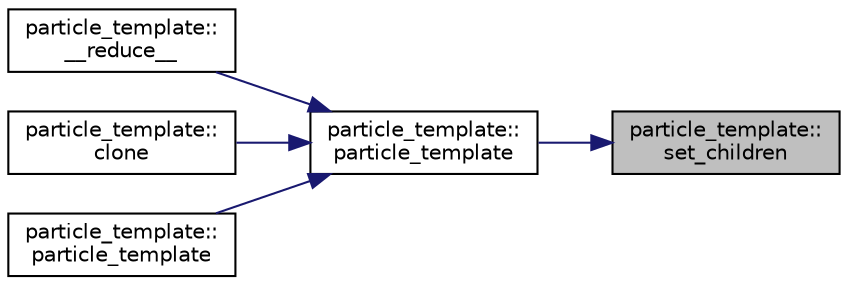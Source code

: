 digraph "particle_template::set_children"
{
 // INTERACTIVE_SVG=YES
 // LATEX_PDF_SIZE
  edge [fontname="Helvetica",fontsize="10",labelfontname="Helvetica",labelfontsize="10"];
  node [fontname="Helvetica",fontsize="10",shape=record];
  rankdir="RL";
  Node1 [label="particle_template::\lset_children",height=0.2,width=0.4,color="black", fillcolor="grey75", style="filled", fontcolor="black",tooltip=" "];
  Node1 -> Node2 [dir="back",color="midnightblue",fontsize="10",style="solid",fontname="Helvetica"];
  Node2 [label="particle_template::\lparticle_template",height=0.2,width=0.4,color="black", fillcolor="white", style="filled",URL="$classparticle__template.html#ab527ed22f6d67969247a0be9dda0165f",tooltip=" "];
  Node2 -> Node3 [dir="back",color="midnightblue",fontsize="10",style="solid",fontname="Helvetica"];
  Node3 [label="particle_template::\l__reduce__",height=0.2,width=0.4,color="black", fillcolor="white", style="filled",URL="$classparticle__template.html#adf7b55df06b7621b0a6bc509f74d22ff",tooltip=" "];
  Node2 -> Node4 [dir="back",color="midnightblue",fontsize="10",style="solid",fontname="Helvetica"];
  Node4 [label="particle_template::\lclone",height=0.2,width=0.4,color="black", fillcolor="white", style="filled",URL="$classparticle__template.html#a6c492ed991c27a61acad61064fa89b3c",tooltip=" "];
  Node2 -> Node5 [dir="back",color="midnightblue",fontsize="10",style="solid",fontname="Helvetica"];
  Node5 [label="particle_template::\lparticle_template",height=0.2,width=0.4,color="black", fillcolor="white", style="filled",URL="$classparticle__template.html#a2d7af9375684f6cc0b217d29a24aaff3",tooltip=" "];
}
